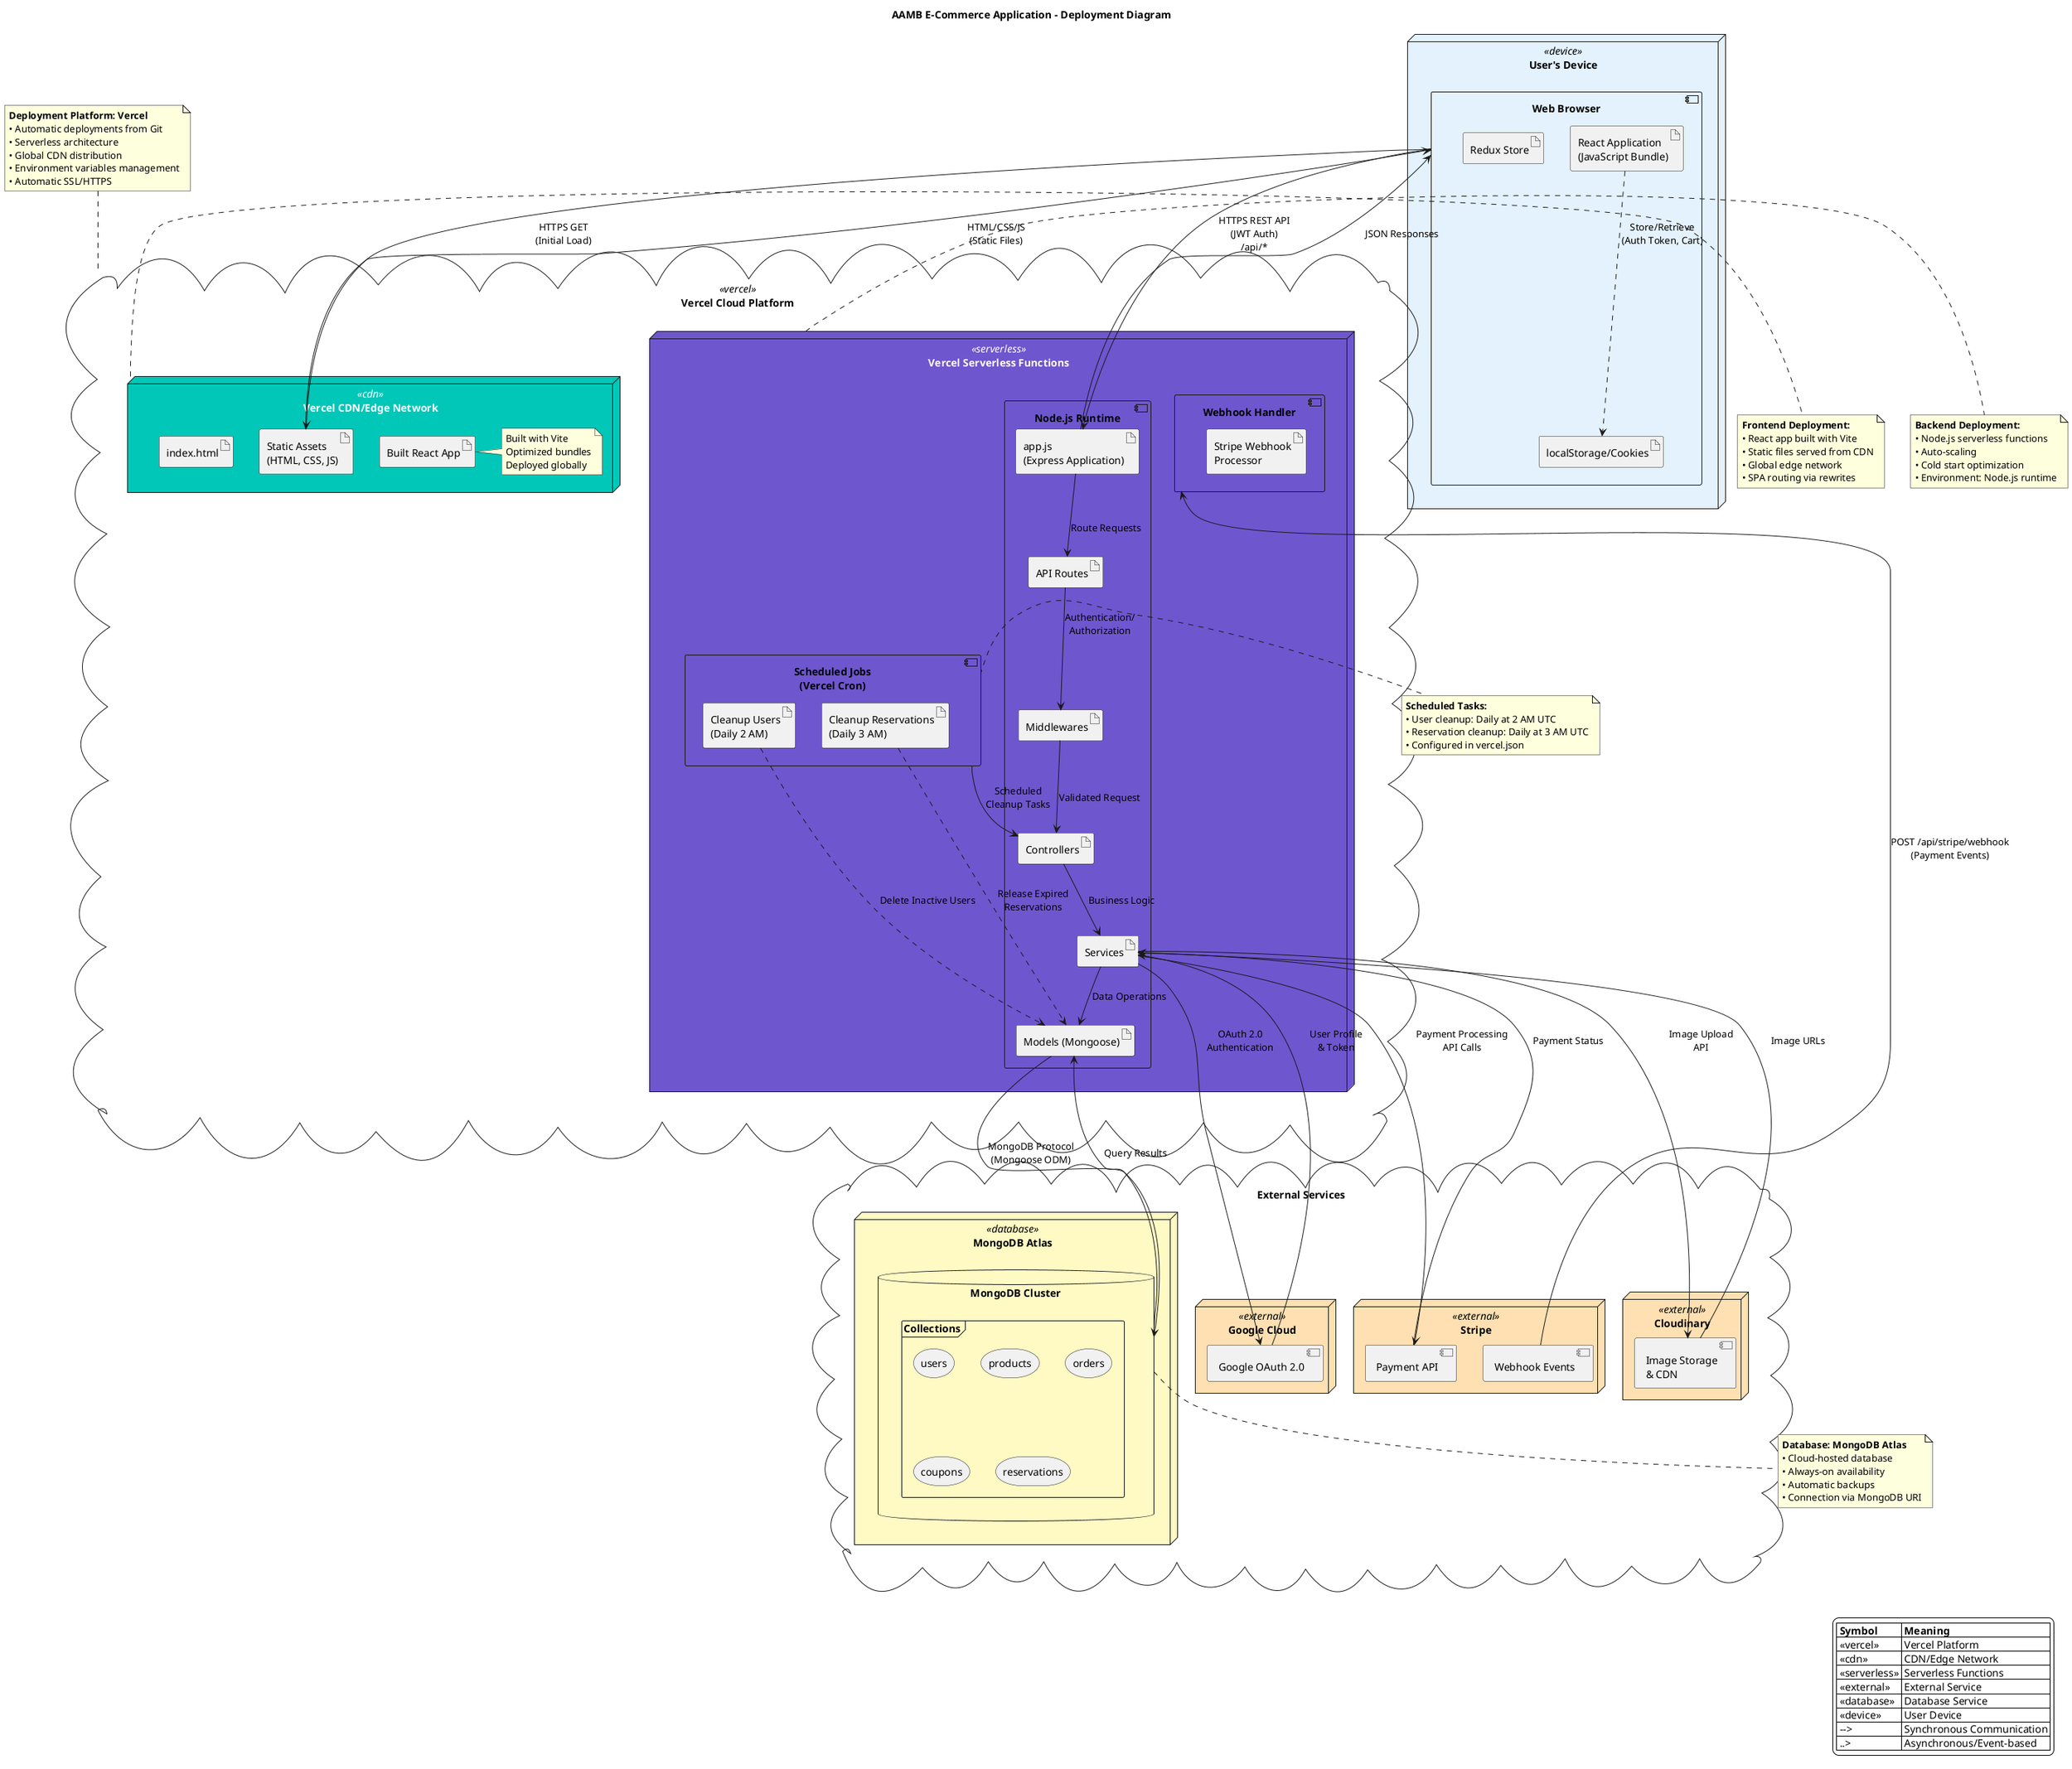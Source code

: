 @startuml AAMB Deployment Diagram

skinparam backgroundColor white
skinparam shadowing false
skinparam node {
    BackgroundColor<<vercel>> #000000
    FontColor<<vercel>> #FFFFFF
    BackgroundColor<<cdn>> #00C7B7
    FontColor<<cdn>> #FFFFFF
    BackgroundColor<<serverless>> #6E56CF
    FontColor<<serverless>> #FFFFFF
    BackgroundColor<<external>> #FFE0B2
    BackgroundColor<<device>> #E3F2FD
    BackgroundColor<<database>> #FFF9C4
}

title AAMB E-Commerce Application - Deployment Diagram

' ========== USER DEVICES ==========
node "User's Device" <<device>> {
    component "Web Browser" as browser {
        artifact "React Application\n(JavaScript Bundle)" as reactApp
        artifact "Redux Store" as reduxStore
        artifact "localStorage/Cookies" as browserStorage
    }
}

' ========== VERCEL PLATFORM ==========
cloud "Vercel Cloud Platform" <<vercel>> {

    ' Client Deployment
    node "Vercel CDN/Edge Network" <<cdn>> {
        artifact "Static Assets\n(HTML, CSS, JS)" as staticAssets
        artifact "index.html" as indexHtml
        artifact "Built React App" as builtReact
        note right of builtReact
            Built with Vite
            Optimized bundles
            Deployed globally
        end note
    }

    ' Server Deployment
    node "Vercel Serverless Functions" <<serverless>> {
        component "Node.js Runtime" as nodeRuntime {
            artifact "app.js\n(Express Application)" as expressApp
            artifact "API Routes" as apiRoutes
            artifact "Controllers" as controllers
            artifact "Services" as services
            artifact "Models (Mongoose)" as models
            artifact "Middlewares" as middlewares
        }

        component "Webhook Handler" as webhookHandler {
            artifact "Stripe Webhook\nProcessor" as stripeWebhook
        }

        component "Scheduled Jobs\n(Vercel Cron)" as cronJobs {
            artifact "Cleanup Users\n(Daily 2 AM)" as cleanupUsers
            artifact "Cleanup Reservations\n(Daily 3 AM)" as cleanupReservations
        }
    }
}

' ========== EXTERNAL SERVICES ==========
cloud "External Services" {

    node "MongoDB Atlas" <<database>> {
        database "MongoDB Cluster" as mongoCluster {
            frame "Collections" {
                storage "users" as usersCollection
                storage "products" as productsCollection
                storage "orders" as ordersCollection
                storage "coupons" as couponsCollection
                storage "reservations" as reservationsCollection
            }
        }
    }

    node "Google Cloud" <<external>> {
        component "Google OAuth 2.0" as googleAuth
    }

    node "Stripe" <<external>> {
        component "Payment API" as stripeAPI
        component "Webhook Events" as stripeWebhooks
    }

    node "Cloudinary" <<external>> {
        component "Image Storage\n& CDN" as cloudinary
    }
}

' ========== USER TO CLIENT CONNECTIONS ==========
browser -down-> staticAssets : HTTPS GET\n(Initial Load)
staticAssets -up-> browser : HTML/CSS/JS\n(Static Files)
reactApp ..> browserStorage : Store/Retrieve\n(Auth Token, Cart)

' ========== CLIENT TO SERVER CONNECTIONS ==========
browser -down-> expressApp : HTTPS REST API\n(JWT Auth)\n/api/*
expressApp -up-> browser : JSON Responses

' ========== SERVER INTERNAL FLOW ==========
expressApp --> apiRoutes : Route Requests
apiRoutes --> middlewares : Authentication/\nAuthorization
middlewares --> controllers : Validated Request
controllers --> services : Business Logic
services --> models : Data Operations

' ========== SERVER TO DATABASE ==========
models -down-> mongoCluster : MongoDB Protocol\n(Mongoose ODM)
mongoCluster -up-> models : Query Results

' ========== SERVER TO EXTERNAL SERVICES ==========
services -right-> googleAuth : OAuth 2.0\nAuthentication
googleAuth -left-> services : User Profile\n& Token

services -right-> stripeAPI : Payment Processing\nAPI Calls
stripeAPI -left-> services : Payment Status

stripeWebhooks -left-> webhookHandler : POST /api/stripe/webhook\n(Payment Events)

services -right-> cloudinary : Image Upload\nAPI
cloudinary -left-> services : Image URLs

' ========== CRON JOBS ==========
cronJobs --> controllers : Scheduled\nCleanup Tasks
cleanupUsers ..> models : Delete Inactive Users
cleanupReservations ..> models : Release Expired\nReservations

' ========== DEPLOYMENT NOTES ==========
note top of "Vercel Cloud Platform"
    **Deployment Platform: Vercel**
    • Automatic deployments from Git
    • Serverless architecture
    • Global CDN distribution
    • Environment variables management
    • Automatic SSL/HTTPS
end note

note right of "Vercel CDN/Edge Network"
    **Frontend Deployment:**
    • React app built with Vite
    • Static files served from CDN
    • Global edge network
    • SPA routing via rewrites
end note

note right of "Vercel Serverless Functions"
    **Backend Deployment:**
    • Node.js serverless functions
    • Auto-scaling
    • Cold start optimization
    • Environment: Node.js runtime
end note

note bottom of mongoCluster
    **Database: MongoDB Atlas**
    • Cloud-hosted database
    • Always-on availability
    • Automatic backups
    • Connection via MongoDB URI
end note

note right of cronJobs
    **Scheduled Tasks:**
    • User cleanup: Daily at 2 AM UTC
    • Reservation cleanup: Daily at 3 AM UTC
    • Configured in vercel.json
end note

legend right
    |= Symbol |= Meaning |
    | <<vercel>> | Vercel Platform |
    | <<cdn>> | CDN/Edge Network |
    | <<serverless>> | Serverless Functions |
    | <<external>> | External Service |
    | <<database>> | Database Service |
    | <<device>> | User Device |
    | --> | Synchronous Communication |
    | ..> | Asynchronous/Event-based |
endlegend

@enduml
